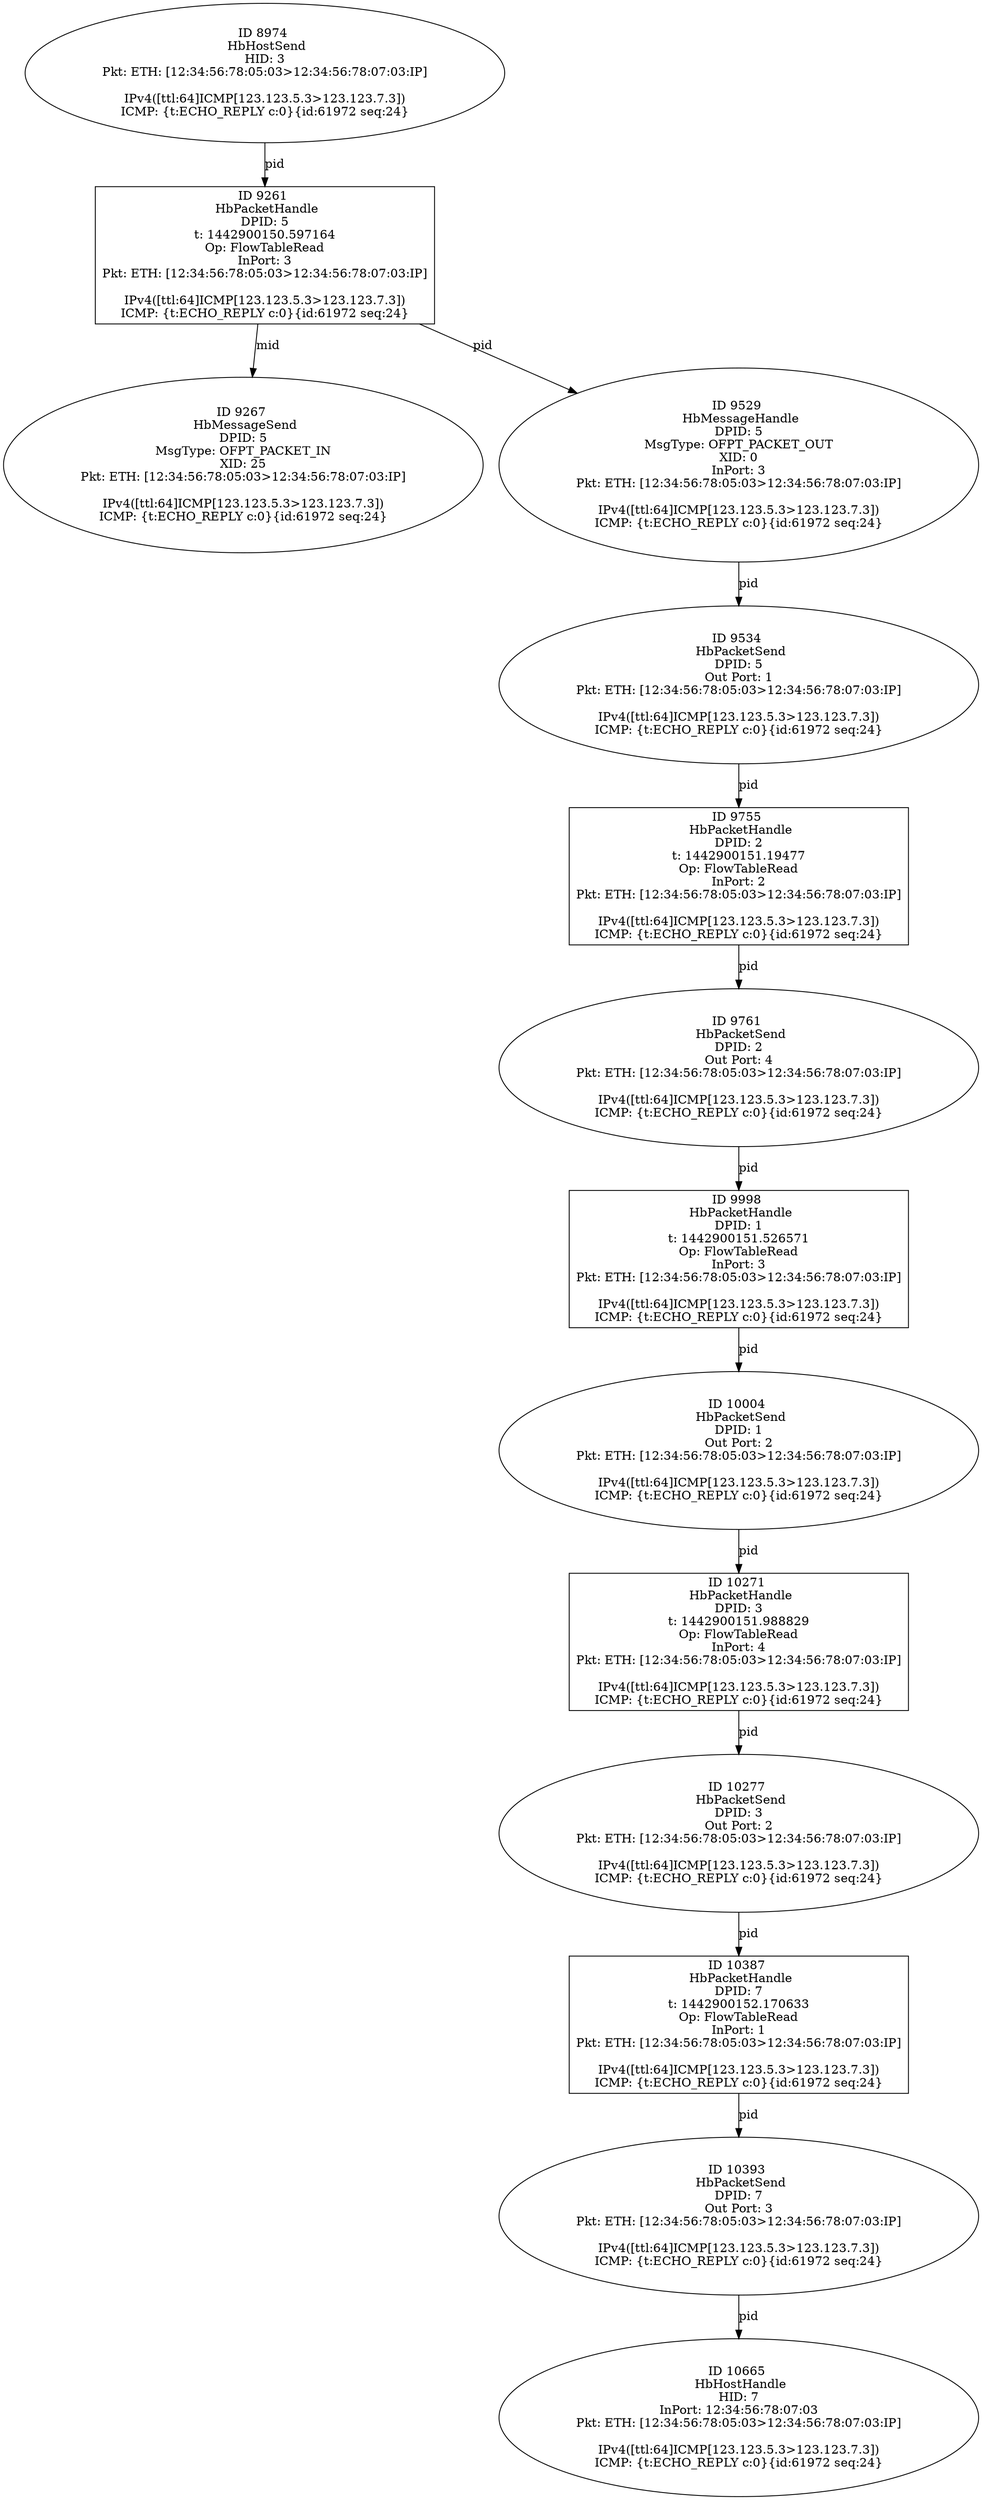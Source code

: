strict digraph G {
9761 [shape=oval, event=<hb_events.HbPacketSend object at 0x109d7ea90>, label="ID 9761 
 HbPacketSend
DPID: 2
Out Port: 4
Pkt: ETH: [12:34:56:78:05:03>12:34:56:78:07:03:IP]

IPv4([ttl:64]ICMP[123.123.5.3>123.123.7.3])
ICMP: {t:ECHO_REPLY c:0}{id:61972 seq:24}"];
10387 [shape=box, event=<hb_events.HbPacketHandle object at 0x109f85e90>, label="ID 10387 
 HbPacketHandle
DPID: 7
t: 1442900152.170633
Op: FlowTableRead
InPort: 1
Pkt: ETH: [12:34:56:78:05:03>12:34:56:78:07:03:IP]

IPv4([ttl:64]ICMP[123.123.5.3>123.123.7.3])
ICMP: {t:ECHO_REPLY c:0}{id:61972 seq:24}"];
10277 [shape=oval, event=<hb_events.HbPacketSend object at 0x109f25090>, label="ID 10277 
 HbPacketSend
DPID: 3
Out Port: 2
Pkt: ETH: [12:34:56:78:05:03>12:34:56:78:07:03:IP]

IPv4([ttl:64]ICMP[123.123.5.3>123.123.7.3])
ICMP: {t:ECHO_REPLY c:0}{id:61972 seq:24}"];
10665 [shape=oval, event=<hb_events.HbHostHandle object at 0x10a088d90>, label="ID 10665 
 HbHostHandle
HID: 7
InPort: 12:34:56:78:07:03
Pkt: ETH: [12:34:56:78:05:03>12:34:56:78:07:03:IP]

IPv4([ttl:64]ICMP[123.123.5.3>123.123.7.3])
ICMP: {t:ECHO_REPLY c:0}{id:61972 seq:24}"];
9261 [shape=box, event=<hb_events.HbPacketHandle object at 0x109c3afd0>, label="ID 9261 
 HbPacketHandle
DPID: 5
t: 1442900150.597164
Op: FlowTableRead
InPort: 3
Pkt: ETH: [12:34:56:78:05:03>12:34:56:78:07:03:IP]

IPv4([ttl:64]ICMP[123.123.5.3>123.123.7.3])
ICMP: {t:ECHO_REPLY c:0}{id:61972 seq:24}"];
8974 [shape=oval, event=<hb_events.HbHostSend object at 0x109bab0d0>, label="ID 8974 
 HbHostSend
HID: 3
Pkt: ETH: [12:34:56:78:05:03>12:34:56:78:07:03:IP]

IPv4([ttl:64]ICMP[123.123.5.3>123.123.7.3])
ICMP: {t:ECHO_REPLY c:0}{id:61972 seq:24}"];
9267 [shape=oval, event=<hb_events.HbMessageSend object at 0x109c3ead0>, label="ID 9267 
 HbMessageSend
DPID: 5
MsgType: OFPT_PACKET_IN
XID: 25
Pkt: ETH: [12:34:56:78:05:03>12:34:56:78:07:03:IP]

IPv4([ttl:64]ICMP[123.123.5.3>123.123.7.3])
ICMP: {t:ECHO_REPLY c:0}{id:61972 seq:24}"];
10004 [shape=oval, event=<hb_events.HbPacketSend object at 0x109e43a90>, label="ID 10004 
 HbPacketSend
DPID: 1
Out Port: 2
Pkt: ETH: [12:34:56:78:05:03>12:34:56:78:07:03:IP]

IPv4([ttl:64]ICMP[123.123.5.3>123.123.7.3])
ICMP: {t:ECHO_REPLY c:0}{id:61972 seq:24}"];
9998 [shape=box, event=<hb_events.HbPacketHandle object at 0x109e4a210>, label="ID 9998 
 HbPacketHandle
DPID: 1
t: 1442900151.526571
Op: FlowTableRead
InPort: 3
Pkt: ETH: [12:34:56:78:05:03>12:34:56:78:07:03:IP]

IPv4([ttl:64]ICMP[123.123.5.3>123.123.7.3])
ICMP: {t:ECHO_REPLY c:0}{id:61972 seq:24}"];
9529 [shape=oval, event=<hb_events.HbMessageHandle object at 0x109cc0f50>, label="ID 9529 
 HbMessageHandle
DPID: 5
MsgType: OFPT_PACKET_OUT
XID: 0
InPort: 3
Pkt: ETH: [12:34:56:78:05:03>12:34:56:78:07:03:IP]

IPv4([ttl:64]ICMP[123.123.5.3>123.123.7.3])
ICMP: {t:ECHO_REPLY c:0}{id:61972 seq:24}"];
10393 [shape=oval, event=<hb_events.HbPacketSend object at 0x109f8b310>, label="ID 10393 
 HbPacketSend
DPID: 7
Out Port: 3
Pkt: ETH: [12:34:56:78:05:03>12:34:56:78:07:03:IP]

IPv4([ttl:64]ICMP[123.123.5.3>123.123.7.3])
ICMP: {t:ECHO_REPLY c:0}{id:61972 seq:24}"];
9755 [shape=box, event=<hb_events.HbPacketHandle object at 0x109d7e650>, label="ID 9755 
 HbPacketHandle
DPID: 2
t: 1442900151.19477
Op: FlowTableRead
InPort: 2
Pkt: ETH: [12:34:56:78:05:03>12:34:56:78:07:03:IP]

IPv4([ttl:64]ICMP[123.123.5.3>123.123.7.3])
ICMP: {t:ECHO_REPLY c:0}{id:61972 seq:24}"];
9534 [shape=oval, event=<hb_events.HbPacketSend object at 0x109cc6d50>, label="ID 9534 
 HbPacketSend
DPID: 5
Out Port: 1
Pkt: ETH: [12:34:56:78:05:03>12:34:56:78:07:03:IP]

IPv4([ttl:64]ICMP[123.123.5.3>123.123.7.3])
ICMP: {t:ECHO_REPLY c:0}{id:61972 seq:24}"];
10271 [shape=box, event=<hb_events.HbPacketHandle object at 0x109f45050>, label="ID 10271 
 HbPacketHandle
DPID: 3
t: 1442900151.988829
Op: FlowTableRead
InPort: 4
Pkt: ETH: [12:34:56:78:05:03>12:34:56:78:07:03:IP]

IPv4([ttl:64]ICMP[123.123.5.3>123.123.7.3])
ICMP: {t:ECHO_REPLY c:0}{id:61972 seq:24}"];
9761 -> 9998  [rel=pid, label=pid];
10277 -> 10387  [rel=pid, label=pid];
9261 -> 9529  [rel=pid, label=pid];
9261 -> 9267  [rel=mid, label=mid];
8974 -> 9261  [rel=pid, label=pid];
10387 -> 10393  [rel=pid, label=pid];
10004 -> 10271  [rel=pid, label=pid];
9998 -> 10004  [rel=pid, label=pid];
10393 -> 10665  [rel=pid, label=pid];
9529 -> 9534  [rel=pid, label=pid];
9755 -> 9761  [rel=pid, label=pid];
9534 -> 9755  [rel=pid, label=pid];
10271 -> 10277  [rel=pid, label=pid];
}
